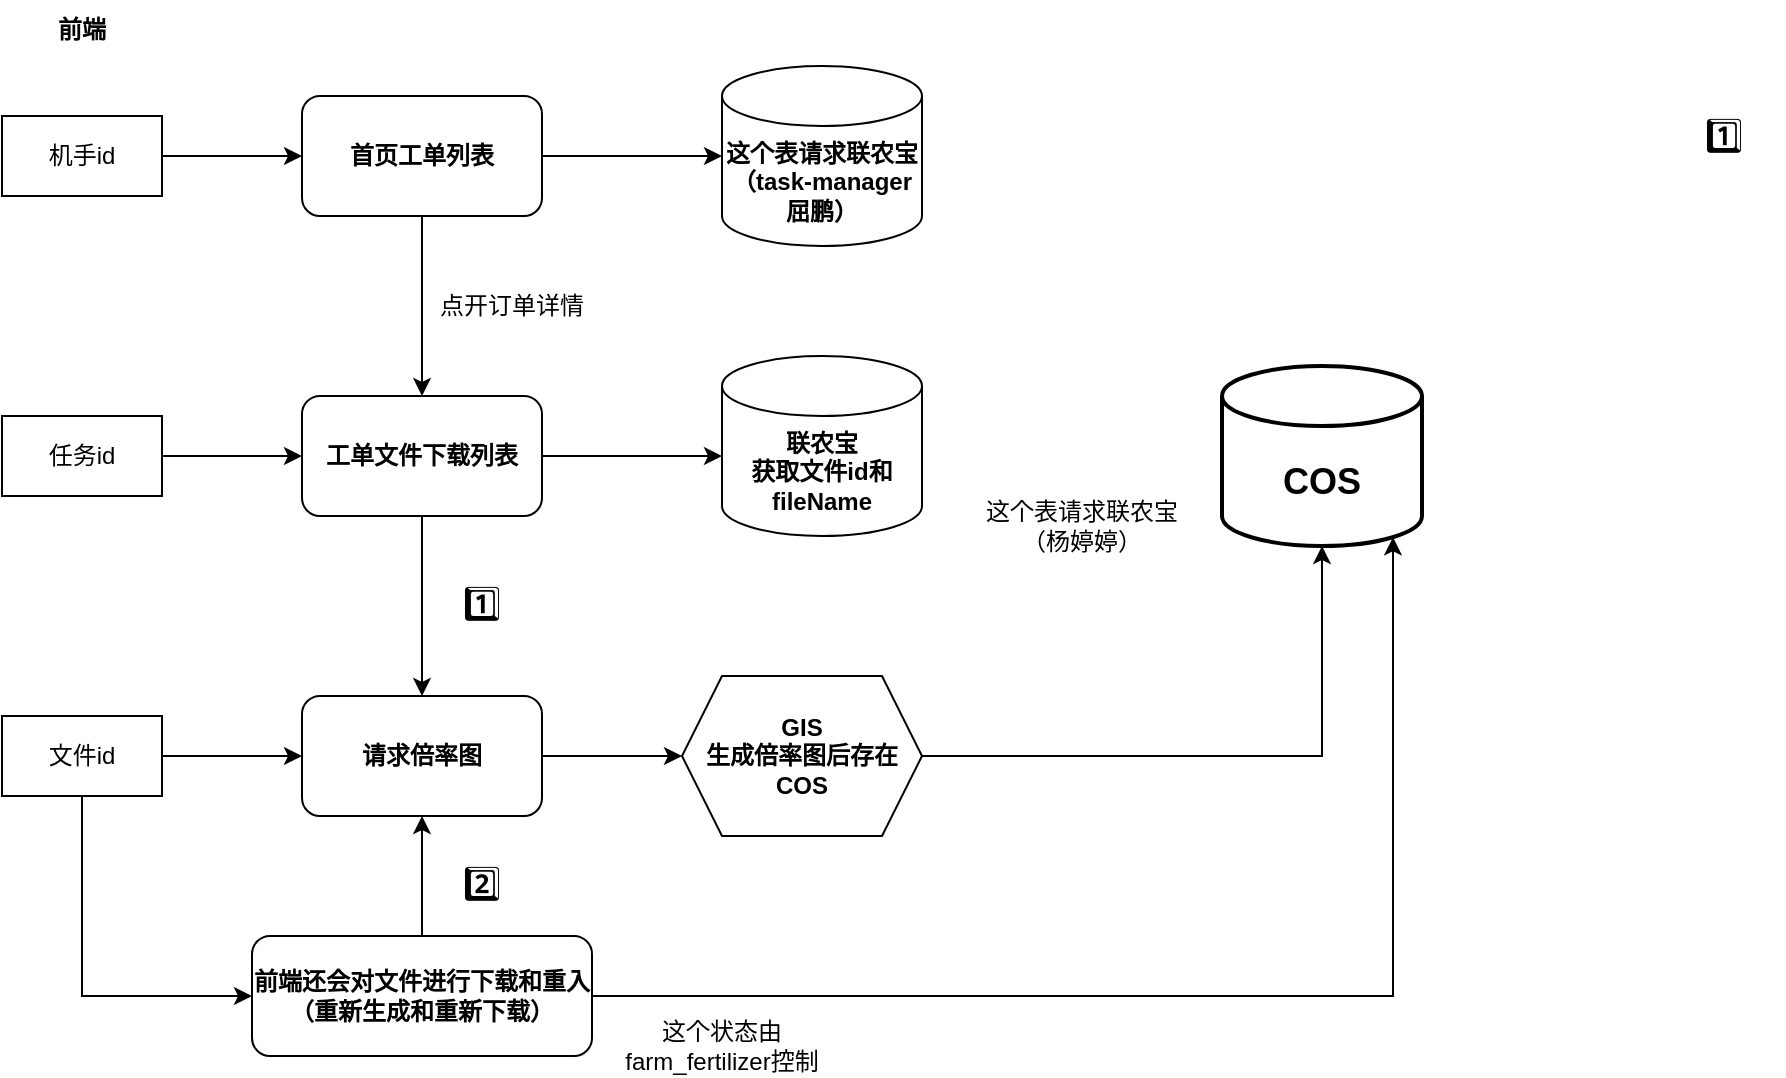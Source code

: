 <mxfile version="26.0.2">
  <diagram name="第 1 页" id="-bFmWnIOgYskP8WVXcl6">
    <mxGraphModel dx="1674" dy="841" grid="0" gridSize="10" guides="1" tooltips="1" connect="1" arrows="1" fold="1" page="0" pageScale="1" pageWidth="827" pageHeight="1169" math="0" shadow="0">
      <root>
        <mxCell id="0" />
        <mxCell id="1" parent="0" />
        <mxCell id="Cx2d999oBa-6Gh2xM0pa-6" style="edgeStyle=orthogonalEdgeStyle;rounded=0;orthogonalLoop=1;jettySize=auto;html=1;exitX=0.5;exitY=1;exitDx=0;exitDy=0;entryX=0.5;entryY=0;entryDx=0;entryDy=0;" edge="1" parent="1" source="Cx2d999oBa-6Gh2xM0pa-1" target="Cx2d999oBa-6Gh2xM0pa-5">
          <mxGeometry relative="1" as="geometry" />
        </mxCell>
        <mxCell id="Cx2d999oBa-6Gh2xM0pa-1" value="首页工单列表" style="rounded=1;whiteSpace=wrap;html=1;fontStyle=1" vertex="1" parent="1">
          <mxGeometry x="330" y="210" width="120" height="60" as="geometry" />
        </mxCell>
        <mxCell id="Cx2d999oBa-6Gh2xM0pa-4" style="edgeStyle=orthogonalEdgeStyle;rounded=0;orthogonalLoop=1;jettySize=auto;html=1;exitX=1;exitY=0.5;exitDx=0;exitDy=0;entryX=0;entryY=0.5;entryDx=0;entryDy=0;" edge="1" parent="1" source="Cx2d999oBa-6Gh2xM0pa-3" target="Cx2d999oBa-6Gh2xM0pa-1">
          <mxGeometry relative="1" as="geometry" />
        </mxCell>
        <mxCell id="Cx2d999oBa-6Gh2xM0pa-3" value="机手id" style="rounded=0;whiteSpace=wrap;html=1;" vertex="1" parent="1">
          <mxGeometry x="180" y="220" width="80" height="40" as="geometry" />
        </mxCell>
        <mxCell id="Cx2d999oBa-6Gh2xM0pa-14" style="edgeStyle=orthogonalEdgeStyle;rounded=0;orthogonalLoop=1;jettySize=auto;html=1;exitX=1;exitY=0.5;exitDx=0;exitDy=0;" edge="1" parent="1" source="Cx2d999oBa-6Gh2xM0pa-5">
          <mxGeometry relative="1" as="geometry">
            <mxPoint x="540" y="390" as="targetPoint" />
          </mxGeometry>
        </mxCell>
        <mxCell id="Cx2d999oBa-6Gh2xM0pa-15" style="edgeStyle=orthogonalEdgeStyle;rounded=0;orthogonalLoop=1;jettySize=auto;html=1;exitX=0.5;exitY=1;exitDx=0;exitDy=0;" edge="1" parent="1" source="Cx2d999oBa-6Gh2xM0pa-5">
          <mxGeometry relative="1" as="geometry">
            <mxPoint x="390" y="510" as="targetPoint" />
          </mxGeometry>
        </mxCell>
        <mxCell id="Cx2d999oBa-6Gh2xM0pa-5" value="工单文件下载列表" style="rounded=1;whiteSpace=wrap;html=1;fontStyle=1" vertex="1" parent="1">
          <mxGeometry x="330" y="360" width="120" height="60" as="geometry" />
        </mxCell>
        <mxCell id="Cx2d999oBa-6Gh2xM0pa-7" value="点开订单详情" style="text;html=1;align=center;verticalAlign=middle;whiteSpace=wrap;rounded=0;" vertex="1" parent="1">
          <mxGeometry x="390" y="300" width="90" height="30" as="geometry" />
        </mxCell>
        <mxCell id="Cx2d999oBa-6Gh2xM0pa-9" style="edgeStyle=orthogonalEdgeStyle;rounded=0;orthogonalLoop=1;jettySize=auto;html=1;exitX=1;exitY=0.5;exitDx=0;exitDy=0;" edge="1" parent="1" source="Cx2d999oBa-6Gh2xM0pa-8" target="Cx2d999oBa-6Gh2xM0pa-5">
          <mxGeometry relative="1" as="geometry" />
        </mxCell>
        <mxCell id="Cx2d999oBa-6Gh2xM0pa-8" value="任务id" style="rounded=0;whiteSpace=wrap;html=1;" vertex="1" parent="1">
          <mxGeometry x="180" y="370" width="80" height="40" as="geometry" />
        </mxCell>
        <mxCell id="Cx2d999oBa-6Gh2xM0pa-11" value="这个表请求联农宝&lt;div&gt;（杨婷婷）&lt;/div&gt;" style="text;html=1;align=center;verticalAlign=middle;whiteSpace=wrap;rounded=0;" vertex="1" parent="1">
          <mxGeometry x="660" y="410" width="120" height="30" as="geometry" />
        </mxCell>
        <mxCell id="Cx2d999oBa-6Gh2xM0pa-18" style="edgeStyle=orthogonalEdgeStyle;rounded=0;orthogonalLoop=1;jettySize=auto;html=1;exitX=1;exitY=0.5;exitDx=0;exitDy=0;entryX=0;entryY=0.5;entryDx=0;entryDy=0;" edge="1" parent="1" source="Cx2d999oBa-6Gh2xM0pa-16" target="Cx2d999oBa-6Gh2xM0pa-17">
          <mxGeometry relative="1" as="geometry" />
        </mxCell>
        <mxCell id="Cx2d999oBa-6Gh2xM0pa-29" style="edgeStyle=orthogonalEdgeStyle;rounded=0;orthogonalLoop=1;jettySize=auto;html=1;exitX=0.5;exitY=1;exitDx=0;exitDy=0;entryX=0;entryY=0.5;entryDx=0;entryDy=0;" edge="1" parent="1" source="Cx2d999oBa-6Gh2xM0pa-16" target="Cx2d999oBa-6Gh2xM0pa-28">
          <mxGeometry relative="1" as="geometry" />
        </mxCell>
        <mxCell id="Cx2d999oBa-6Gh2xM0pa-16" value="文件id" style="rounded=0;whiteSpace=wrap;html=1;" vertex="1" parent="1">
          <mxGeometry x="180" y="520" width="80" height="40" as="geometry" />
        </mxCell>
        <mxCell id="Cx2d999oBa-6Gh2xM0pa-27" style="edgeStyle=orthogonalEdgeStyle;rounded=0;orthogonalLoop=1;jettySize=auto;html=1;exitX=1;exitY=0.5;exitDx=0;exitDy=0;" edge="1" parent="1" source="Cx2d999oBa-6Gh2xM0pa-17" target="Cx2d999oBa-6Gh2xM0pa-26">
          <mxGeometry relative="1" as="geometry" />
        </mxCell>
        <mxCell id="Cx2d999oBa-6Gh2xM0pa-17" value="请求倍率图" style="rounded=1;whiteSpace=wrap;html=1;fontStyle=1" vertex="1" parent="1">
          <mxGeometry x="330" y="510" width="120" height="60" as="geometry" />
        </mxCell>
        <mxCell id="Cx2d999oBa-6Gh2xM0pa-19" value="&lt;span style=&quot;font-weight: 700;&quot;&gt;联农宝&lt;/span&gt;&lt;div style=&quot;font-weight: 700;&quot;&gt;获取文件id和fileName&lt;/div&gt;" style="shape=cylinder3;whiteSpace=wrap;html=1;boundedLbl=1;backgroundOutline=1;size=15;" vertex="1" parent="1">
          <mxGeometry x="540" y="340" width="100" height="90" as="geometry" />
        </mxCell>
        <mxCell id="Cx2d999oBa-6Gh2xM0pa-22" value="这个表请求联农宝（task-manager&lt;div&gt;屈鹏）&lt;br&gt;&lt;/div&gt;" style="shape=cylinder3;whiteSpace=wrap;html=1;boundedLbl=1;backgroundOutline=1;size=15;fontStyle=1" vertex="1" parent="1">
          <mxGeometry x="540" y="195" width="100" height="90" as="geometry" />
        </mxCell>
        <mxCell id="Cx2d999oBa-6Gh2xM0pa-23" style="edgeStyle=orthogonalEdgeStyle;rounded=0;orthogonalLoop=1;jettySize=auto;html=1;exitX=1;exitY=0.5;exitDx=0;exitDy=0;entryX=0;entryY=0.5;entryDx=0;entryDy=0;entryPerimeter=0;" edge="1" parent="1" source="Cx2d999oBa-6Gh2xM0pa-1" target="Cx2d999oBa-6Gh2xM0pa-22">
          <mxGeometry relative="1" as="geometry" />
        </mxCell>
        <mxCell id="Cx2d999oBa-6Gh2xM0pa-25" value="COS" style="shape=cylinder3;whiteSpace=wrap;html=1;boundedLbl=1;backgroundOutline=1;size=15;fontStyle=1;strokeWidth=2;perimeterSpacing=0;fontSize=18;" vertex="1" parent="1">
          <mxGeometry x="790" y="345" width="100" height="90" as="geometry" />
        </mxCell>
        <mxCell id="Cx2d999oBa-6Gh2xM0pa-26" value="&lt;b&gt;GIS&lt;/b&gt;&lt;div&gt;&lt;b&gt;生成倍率图后存在COS&lt;/b&gt;&lt;/div&gt;" style="shape=hexagon;perimeter=hexagonPerimeter2;whiteSpace=wrap;html=1;fixedSize=1;" vertex="1" parent="1">
          <mxGeometry x="520" y="500" width="120" height="80" as="geometry" />
        </mxCell>
        <mxCell id="Cx2d999oBa-6Gh2xM0pa-33" style="edgeStyle=orthogonalEdgeStyle;rounded=0;orthogonalLoop=1;jettySize=auto;html=1;exitX=0.5;exitY=0;exitDx=0;exitDy=0;entryX=0.5;entryY=1;entryDx=0;entryDy=0;" edge="1" parent="1" source="Cx2d999oBa-6Gh2xM0pa-28" target="Cx2d999oBa-6Gh2xM0pa-17">
          <mxGeometry relative="1" as="geometry" />
        </mxCell>
        <mxCell id="Cx2d999oBa-6Gh2xM0pa-28" value="前端还会对文件进行下载和重入&lt;div&gt;（重新生成和重新下载）&lt;/div&gt;" style="rounded=1;whiteSpace=wrap;html=1;fontStyle=1" vertex="1" parent="1">
          <mxGeometry x="305" y="630" width="170" height="60" as="geometry" />
        </mxCell>
        <mxCell id="Cx2d999oBa-6Gh2xM0pa-30" value="这个状态由farm_fertilizer控制" style="text;html=1;align=center;verticalAlign=middle;whiteSpace=wrap;rounded=0;" vertex="1" parent="1">
          <mxGeometry x="490" y="670" width="100" height="30" as="geometry" />
        </mxCell>
        <mxCell id="Cx2d999oBa-6Gh2xM0pa-31" style="edgeStyle=orthogonalEdgeStyle;rounded=0;orthogonalLoop=1;jettySize=auto;html=1;exitX=1;exitY=0.5;exitDx=0;exitDy=0;entryX=0.5;entryY=1;entryDx=0;entryDy=0;entryPerimeter=0;" edge="1" parent="1" source="Cx2d999oBa-6Gh2xM0pa-26" target="Cx2d999oBa-6Gh2xM0pa-25">
          <mxGeometry relative="1" as="geometry" />
        </mxCell>
        <mxCell id="Cx2d999oBa-6Gh2xM0pa-34" style="edgeStyle=orthogonalEdgeStyle;rounded=0;orthogonalLoop=1;jettySize=auto;html=1;exitX=1;exitY=0.5;exitDx=0;exitDy=0;entryX=0.855;entryY=1;entryDx=0;entryDy=-4.35;entryPerimeter=0;" edge="1" parent="1" source="Cx2d999oBa-6Gh2xM0pa-28" target="Cx2d999oBa-6Gh2xM0pa-25">
          <mxGeometry relative="1" as="geometry" />
        </mxCell>
        <mxCell id="Cx2d999oBa-6Gh2xM0pa-35" value="&lt;font style=&quot;font-size: 17px;&quot;&gt;1️⃣&lt;/font&gt;" style="text;html=1;align=center;verticalAlign=middle;whiteSpace=wrap;rounded=0;" vertex="1" parent="1">
          <mxGeometry x="390" y="450" width="60" height="30" as="geometry" />
        </mxCell>
        <mxCell id="Cx2d999oBa-6Gh2xM0pa-36" value="&lt;font style=&quot;font-size: 17px;&quot;&gt;2️⃣&lt;/font&gt;" style="text;html=1;align=center;verticalAlign=middle;whiteSpace=wrap;rounded=0;" vertex="1" parent="1">
          <mxGeometry x="390" y="590" width="60" height="30" as="geometry" />
        </mxCell>
        <mxCell id="Cx2d999oBa-6Gh2xM0pa-37" value="前端" style="text;html=1;align=center;verticalAlign=middle;whiteSpace=wrap;rounded=0;fontStyle=1" vertex="1" parent="1">
          <mxGeometry x="190" y="162" width="60" height="30" as="geometry" />
        </mxCell>
        <mxCell id="Cx2d999oBa-6Gh2xM0pa-38" value="&lt;font style=&quot;font-size: 17px;&quot;&gt;1️⃣&lt;/font&gt;" style="text;html=1;align=center;verticalAlign=middle;whiteSpace=wrap;rounded=0;" vertex="1" parent="1">
          <mxGeometry x="1011" y="216" width="60" height="30" as="geometry" />
        </mxCell>
      </root>
    </mxGraphModel>
  </diagram>
</mxfile>
